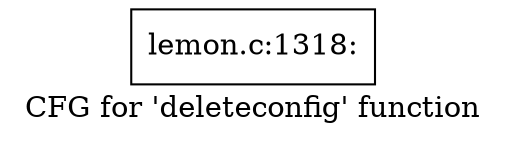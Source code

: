 digraph "CFG for 'deleteconfig' function" {
	label="CFG for 'deleteconfig' function";

	Node0x562565256540 [shape=record,label="{lemon.c:1318:}"];
}
